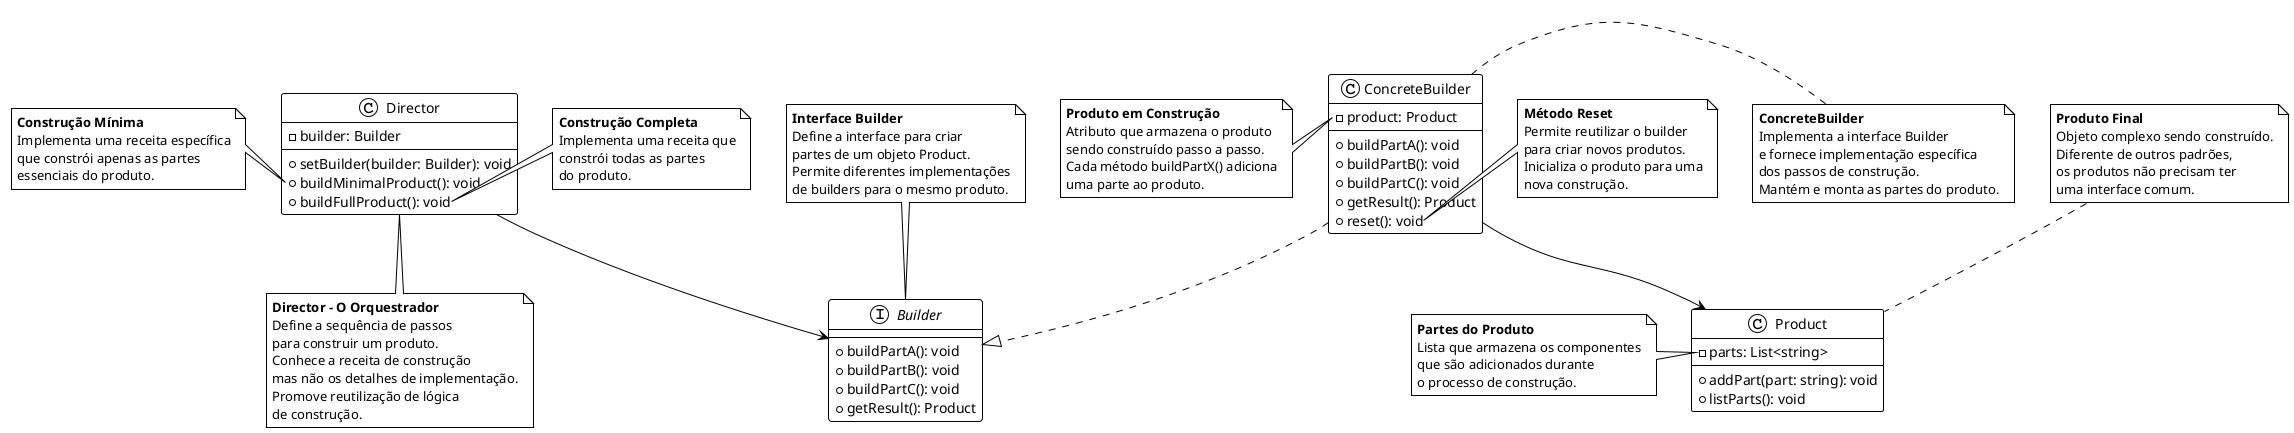 @startuml
!theme plain

interface Builder {
  + buildPartA(): void
  + buildPartB(): void
  + buildPartC(): void
  + getResult(): Product
}

class ConcreteBuilder {
  - product: Product
  + buildPartA(): void
  + buildPartB(): void
  + buildPartC(): void
  + getResult(): Product
  + reset(): void
}

class Director {
  - builder: Builder
  + setBuilder(builder: Builder): void
  + buildMinimalProduct(): void
  + buildFullProduct(): void
}

class Product {
  - parts: List<string>
  + addPart(part: string): void
  + listParts(): void
}

Director --> Builder
ConcreteBuilder ..|> Builder
ConcreteBuilder --> Product

note top of Builder
  **Interface Builder**
  Define a interface para criar
  partes de um objeto Product.
  Permite diferentes implementações
  de builders para o mesmo produto.
end note

note right of ConcreteBuilder
  **ConcreteBuilder**
  Implementa a interface Builder
  e fornece implementação específica
  dos passos de construção.
  Mantém e monta as partes do produto.
end note

note left of ConcreteBuilder::product
  **Produto em Construção**
  Atributo que armazena o produto
  sendo construído passo a passo.
  Cada método buildPartX() adiciona
  uma parte ao produto.
end note

note right of ConcreteBuilder::reset
  **Método Reset**
  Permite reutilizar o builder
  para criar novos produtos.
  Inicializa o produto para uma
  nova construção.
end note

note bottom of Director
  **Director - O Orquestrador**
  Define a sequência de passos
  para construir um produto.
  Conhece a receita de construção
  mas não os detalhes de implementação.
  Promove reutilização de lógica
  de construção.
end note

note left of Director::buildMinimalProduct
  **Construção Mínima**
  Implementa uma receita específica
  que constrói apenas as partes
  essenciais do produto.
end note

note right of Director::buildFullProduct
  **Construção Completa**
  Implementa uma receita que
  constrói todas as partes
  do produto.
end note

note top of Product
  **Produto Final**
  Objeto complexo sendo construído.
  Diferente de outros padrões,
  os produtos não precisam ter
  uma interface comum.
end note

note left of Product::parts
  **Partes do Produto**
  Lista que armazena os componentes
  que são adicionados durante
  o processo de construção.
end note

@enduml